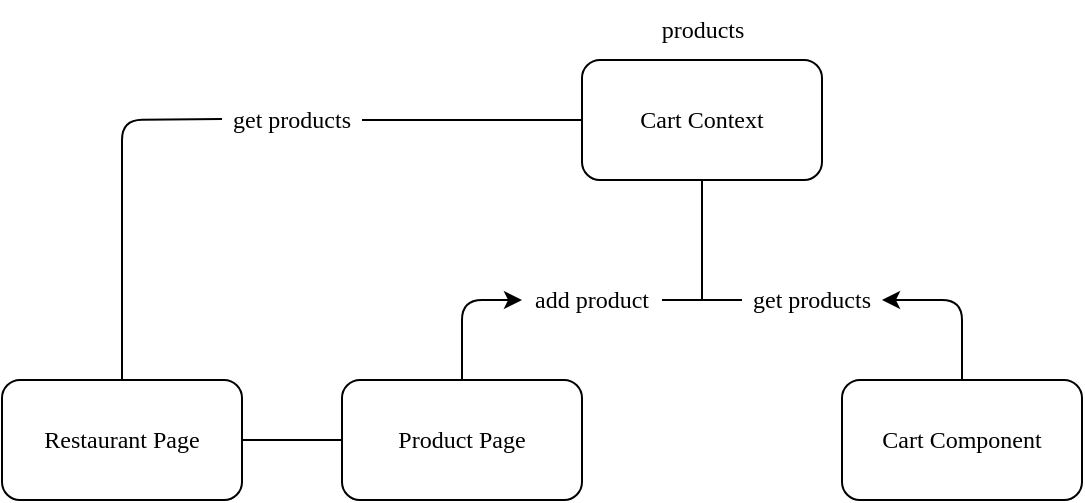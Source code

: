 <mxfile>
    <diagram id="gps8uLb0SJ7cw8a0Ev3l" name="Página-1">
        <mxGraphModel dx="456" dy="649" grid="1" gridSize="10" guides="1" tooltips="1" connect="1" arrows="1" fold="1" page="1" pageScale="1" pageWidth="827" pageHeight="1169" math="0" shadow="0">
            <root>
                <mxCell id="0"/>
                <mxCell id="1" parent="0"/>
                <mxCell id="2" value="Cart Context" style="rounded=1;whiteSpace=wrap;html=1;fontFamily=Tahoma;" parent="1" vertex="1">
                    <mxGeometry x="434" y="440" width="120" height="60" as="geometry"/>
                </mxCell>
                <mxCell id="3" value="products" style="text;html=1;align=center;verticalAlign=middle;resizable=0;points=[];autosize=1;strokeColor=none;fillColor=none;fontFamily=Tahoma;" parent="1" vertex="1">
                    <mxGeometry x="459" y="410" width="70" height="30" as="geometry"/>
                </mxCell>
                <mxCell id="13" style="edgeStyle=none;html=1;exitX=0.5;exitY=0;exitDx=0;exitDy=0;fontFamily=Tahoma;entryX=0;entryY=0.5;entryDx=0;entryDy=0;" parent="1" source="4" target="10" edge="1">
                    <mxGeometry relative="1" as="geometry">
                        <mxPoint x="374" y="540" as="targetPoint"/>
                        <Array as="points">
                            <mxPoint x="374" y="560"/>
                        </Array>
                    </mxGeometry>
                </mxCell>
                <mxCell id="4" value="Product Page" style="rounded=1;whiteSpace=wrap;html=1;fontFamily=Tahoma;" parent="1" vertex="1">
                    <mxGeometry x="314" y="600" width="120" height="60" as="geometry"/>
                </mxCell>
                <mxCell id="10" value="add product" style="text;html=1;strokeColor=none;fillColor=none;align=center;verticalAlign=middle;whiteSpace=wrap;rounded=0;fontFamily=Tahoma;" parent="1" vertex="1">
                    <mxGeometry x="404" y="545" width="70" height="30" as="geometry"/>
                </mxCell>
                <mxCell id="26" style="edgeStyle=elbowEdgeStyle;elbow=vertical;html=1;entryX=1;entryY=0.5;entryDx=0;entryDy=0;fontFamily=Tahoma;exitX=0.5;exitY=0;exitDx=0;exitDy=0;" parent="1" source="18" target="19" edge="1">
                    <mxGeometry relative="1" as="geometry">
                        <Array as="points">
                            <mxPoint x="604" y="560"/>
                        </Array>
                    </mxGeometry>
                </mxCell>
                <mxCell id="18" value="Cart Component" style="rounded=1;whiteSpace=wrap;html=1;fontFamily=Tahoma;" parent="1" vertex="1">
                    <mxGeometry x="564" y="600" width="120" height="60" as="geometry"/>
                </mxCell>
                <mxCell id="19" value="get products" style="text;html=1;strokeColor=none;fillColor=none;align=center;verticalAlign=middle;whiteSpace=wrap;rounded=0;fontFamily=Tahoma;" parent="1" vertex="1">
                    <mxGeometry x="514" y="545" width="70" height="30" as="geometry"/>
                </mxCell>
                <mxCell id="28" value="" style="endArrow=none;html=1;fontFamily=Tahoma;elbow=vertical;exitX=1;exitY=0.5;exitDx=0;exitDy=0;entryX=0;entryY=0.5;entryDx=0;entryDy=0;" parent="1" source="10" target="19" edge="1">
                    <mxGeometry width="50" height="50" relative="1" as="geometry">
                        <mxPoint x="484" y="535" as="sourcePoint"/>
                        <mxPoint x="534" y="485" as="targetPoint"/>
                        <Array as="points">
                            <mxPoint x="494" y="560"/>
                        </Array>
                    </mxGeometry>
                </mxCell>
                <mxCell id="30" value="Restaurant Page" style="rounded=1;whiteSpace=wrap;html=1;fontFamily=Tahoma;" parent="1" vertex="1">
                    <mxGeometry x="144" y="600" width="120" height="60" as="geometry"/>
                </mxCell>
                <mxCell id="31" value="" style="endArrow=none;html=1;fontFamily=Tahoma;elbow=vertical;exitX=1;exitY=0.5;exitDx=0;exitDy=0;entryX=0;entryY=0.5;entryDx=0;entryDy=0;" parent="1" source="30" target="4" edge="1">
                    <mxGeometry width="50" height="50" relative="1" as="geometry">
                        <mxPoint x="214" y="490" as="sourcePoint"/>
                        <mxPoint x="264" y="440" as="targetPoint"/>
                    </mxGeometry>
                </mxCell>
                <mxCell id="32" value="get products" style="text;html=1;strokeColor=none;fillColor=none;align=center;verticalAlign=middle;whiteSpace=wrap;rounded=0;fontFamily=Tahoma;" parent="1" vertex="1">
                    <mxGeometry x="254" y="455" width="70" height="30" as="geometry"/>
                </mxCell>
                <mxCell id="33" value="" style="endArrow=none;html=1;fontFamily=Tahoma;elbow=vertical;exitX=1;exitY=0.5;exitDx=0;exitDy=0;entryX=0;entryY=0.5;entryDx=0;entryDy=0;" parent="1" source="32" target="2" edge="1">
                    <mxGeometry width="50" height="50" relative="1" as="geometry">
                        <mxPoint x="384" y="470" as="sourcePoint"/>
                        <mxPoint x="434" y="420" as="targetPoint"/>
                    </mxGeometry>
                </mxCell>
                <mxCell id="34" value="" style="endArrow=none;html=1;fontFamily=Tahoma;elbow=vertical;exitX=0.5;exitY=0;exitDx=0;exitDy=0;entryX=0;entryY=0.5;entryDx=0;entryDy=0;" parent="1" source="30" edge="1">
                    <mxGeometry width="50" height="50" relative="1" as="geometry">
                        <mxPoint x="144" y="469.5" as="sourcePoint"/>
                        <mxPoint x="254" y="469.5" as="targetPoint"/>
                        <Array as="points">
                            <mxPoint x="204" y="470"/>
                        </Array>
                    </mxGeometry>
                </mxCell>
                <mxCell id="36" value="" style="endArrow=none;html=1;fontFamily=Tahoma;elbow=vertical;entryX=0.5;entryY=1;entryDx=0;entryDy=0;" parent="1" target="2" edge="1">
                    <mxGeometry width="50" height="50" relative="1" as="geometry">
                        <mxPoint x="494" y="560" as="sourcePoint"/>
                        <mxPoint x="524" y="510" as="targetPoint"/>
                    </mxGeometry>
                </mxCell>
            </root>
        </mxGraphModel>
    </diagram>
</mxfile>